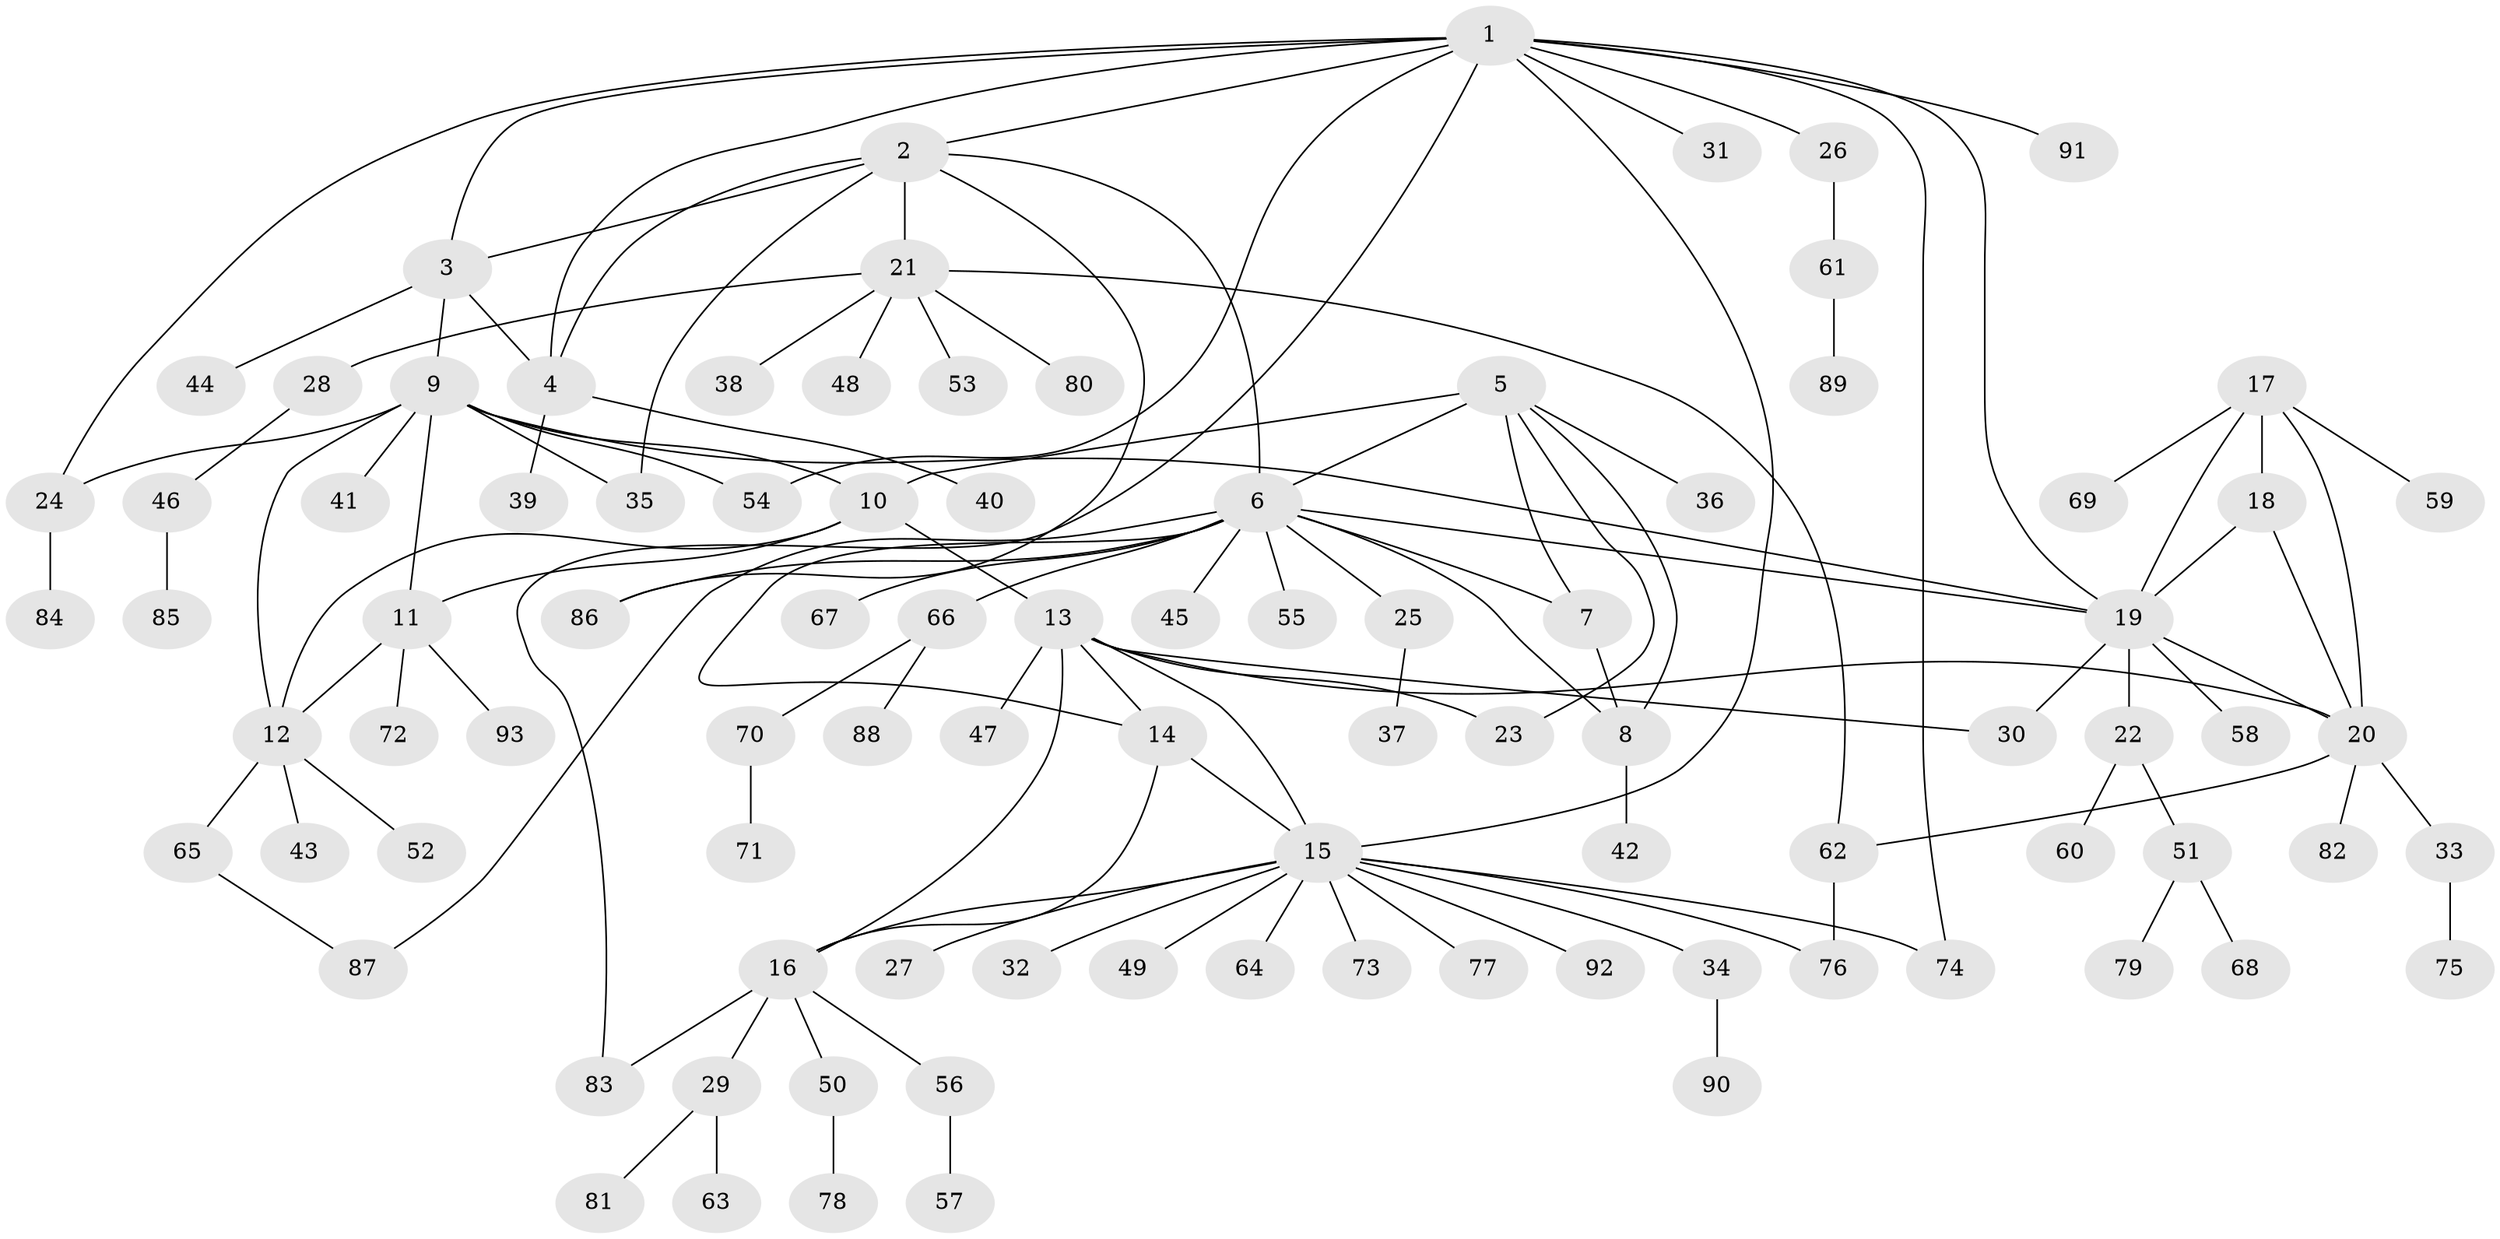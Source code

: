 // coarse degree distribution, {11: 0.015151515151515152, 6: 0.045454545454545456, 4: 0.06060606060606061, 5: 0.045454545454545456, 10: 0.015151515151515152, 3: 0.06060606060606061, 9: 0.015151515151515152, 18: 0.015151515151515152, 8: 0.015151515151515152, 7: 0.015151515151515152, 2: 0.21212121212121213, 1: 0.48484848484848486}
// Generated by graph-tools (version 1.1) at 2025/42/03/06/25 10:42:11]
// undirected, 93 vertices, 124 edges
graph export_dot {
graph [start="1"]
  node [color=gray90,style=filled];
  1;
  2;
  3;
  4;
  5;
  6;
  7;
  8;
  9;
  10;
  11;
  12;
  13;
  14;
  15;
  16;
  17;
  18;
  19;
  20;
  21;
  22;
  23;
  24;
  25;
  26;
  27;
  28;
  29;
  30;
  31;
  32;
  33;
  34;
  35;
  36;
  37;
  38;
  39;
  40;
  41;
  42;
  43;
  44;
  45;
  46;
  47;
  48;
  49;
  50;
  51;
  52;
  53;
  54;
  55;
  56;
  57;
  58;
  59;
  60;
  61;
  62;
  63;
  64;
  65;
  66;
  67;
  68;
  69;
  70;
  71;
  72;
  73;
  74;
  75;
  76;
  77;
  78;
  79;
  80;
  81;
  82;
  83;
  84;
  85;
  86;
  87;
  88;
  89;
  90;
  91;
  92;
  93;
  1 -- 2;
  1 -- 3;
  1 -- 4;
  1 -- 15;
  1 -- 19;
  1 -- 24;
  1 -- 26;
  1 -- 31;
  1 -- 54;
  1 -- 74;
  1 -- 83;
  1 -- 91;
  2 -- 3;
  2 -- 4;
  2 -- 6;
  2 -- 21;
  2 -- 35;
  2 -- 86;
  3 -- 4;
  3 -- 9;
  3 -- 44;
  4 -- 39;
  4 -- 40;
  5 -- 6;
  5 -- 7;
  5 -- 8;
  5 -- 10;
  5 -- 23;
  5 -- 36;
  6 -- 7;
  6 -- 8;
  6 -- 14;
  6 -- 19;
  6 -- 25;
  6 -- 45;
  6 -- 55;
  6 -- 66;
  6 -- 67;
  6 -- 86;
  6 -- 87;
  7 -- 8;
  8 -- 42;
  9 -- 10;
  9 -- 11;
  9 -- 12;
  9 -- 19;
  9 -- 24;
  9 -- 35;
  9 -- 41;
  9 -- 54;
  10 -- 11;
  10 -- 12;
  10 -- 13;
  11 -- 12;
  11 -- 72;
  11 -- 93;
  12 -- 43;
  12 -- 52;
  12 -- 65;
  13 -- 14;
  13 -- 15;
  13 -- 16;
  13 -- 20;
  13 -- 23;
  13 -- 30;
  13 -- 47;
  14 -- 15;
  14 -- 16;
  15 -- 16;
  15 -- 27;
  15 -- 32;
  15 -- 34;
  15 -- 49;
  15 -- 64;
  15 -- 73;
  15 -- 74;
  15 -- 76;
  15 -- 77;
  15 -- 92;
  16 -- 29;
  16 -- 50;
  16 -- 56;
  16 -- 83;
  17 -- 18;
  17 -- 19;
  17 -- 20;
  17 -- 59;
  17 -- 69;
  18 -- 19;
  18 -- 20;
  19 -- 20;
  19 -- 22;
  19 -- 30;
  19 -- 58;
  20 -- 33;
  20 -- 62;
  20 -- 82;
  21 -- 28;
  21 -- 38;
  21 -- 48;
  21 -- 53;
  21 -- 62;
  21 -- 80;
  22 -- 51;
  22 -- 60;
  24 -- 84;
  25 -- 37;
  26 -- 61;
  28 -- 46;
  29 -- 63;
  29 -- 81;
  33 -- 75;
  34 -- 90;
  46 -- 85;
  50 -- 78;
  51 -- 68;
  51 -- 79;
  56 -- 57;
  61 -- 89;
  62 -- 76;
  65 -- 87;
  66 -- 70;
  66 -- 88;
  70 -- 71;
}
